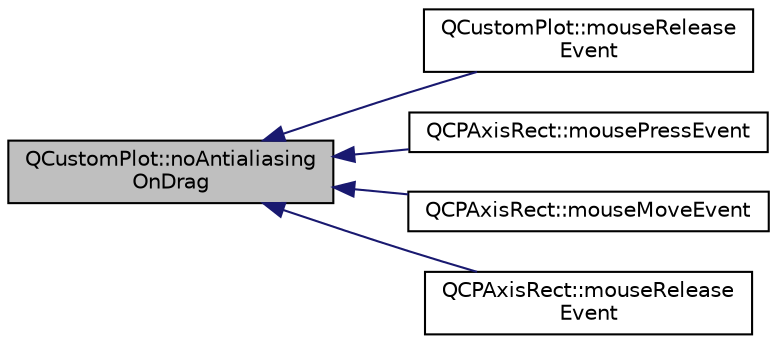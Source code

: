 digraph "QCustomPlot::noAntialiasingOnDrag"
{
  edge [fontname="Helvetica",fontsize="10",labelfontname="Helvetica",labelfontsize="10"];
  node [fontname="Helvetica",fontsize="10",shape=record];
  rankdir="LR";
  Node482 [label="QCustomPlot::noAntialiasing\lOnDrag",height=0.2,width=0.4,color="black", fillcolor="grey75", style="filled", fontcolor="black"];
  Node482 -> Node483 [dir="back",color="midnightblue",fontsize="10",style="solid",fontname="Helvetica"];
  Node483 [label="QCustomPlot::mouseRelease\lEvent",height=0.2,width=0.4,color="black", fillcolor="white", style="filled",URL="$class_q_custom_plot.html#a724e97d2e8c03e68adac5f4b6164a1b3"];
  Node482 -> Node484 [dir="back",color="midnightblue",fontsize="10",style="solid",fontname="Helvetica"];
  Node484 [label="QCPAxisRect::mousePressEvent",height=0.2,width=0.4,color="black", fillcolor="white", style="filled",URL="$class_q_c_p_axis_rect.html#a77501dbeccdac7256f7979b05077c04e"];
  Node482 -> Node485 [dir="back",color="midnightblue",fontsize="10",style="solid",fontname="Helvetica"];
  Node485 [label="QCPAxisRect::mouseMoveEvent",height=0.2,width=0.4,color="black", fillcolor="white", style="filled",URL="$class_q_c_p_axis_rect.html#a4baf3d5dd69166788f6ceda0ea182c6e"];
  Node482 -> Node486 [dir="back",color="midnightblue",fontsize="10",style="solid",fontname="Helvetica"];
  Node486 [label="QCPAxisRect::mouseRelease\lEvent",height=0.2,width=0.4,color="black", fillcolor="white", style="filled",URL="$class_q_c_p_axis_rect.html#adf6c99780cea55ab39459a6eaad3a94a"];
}
